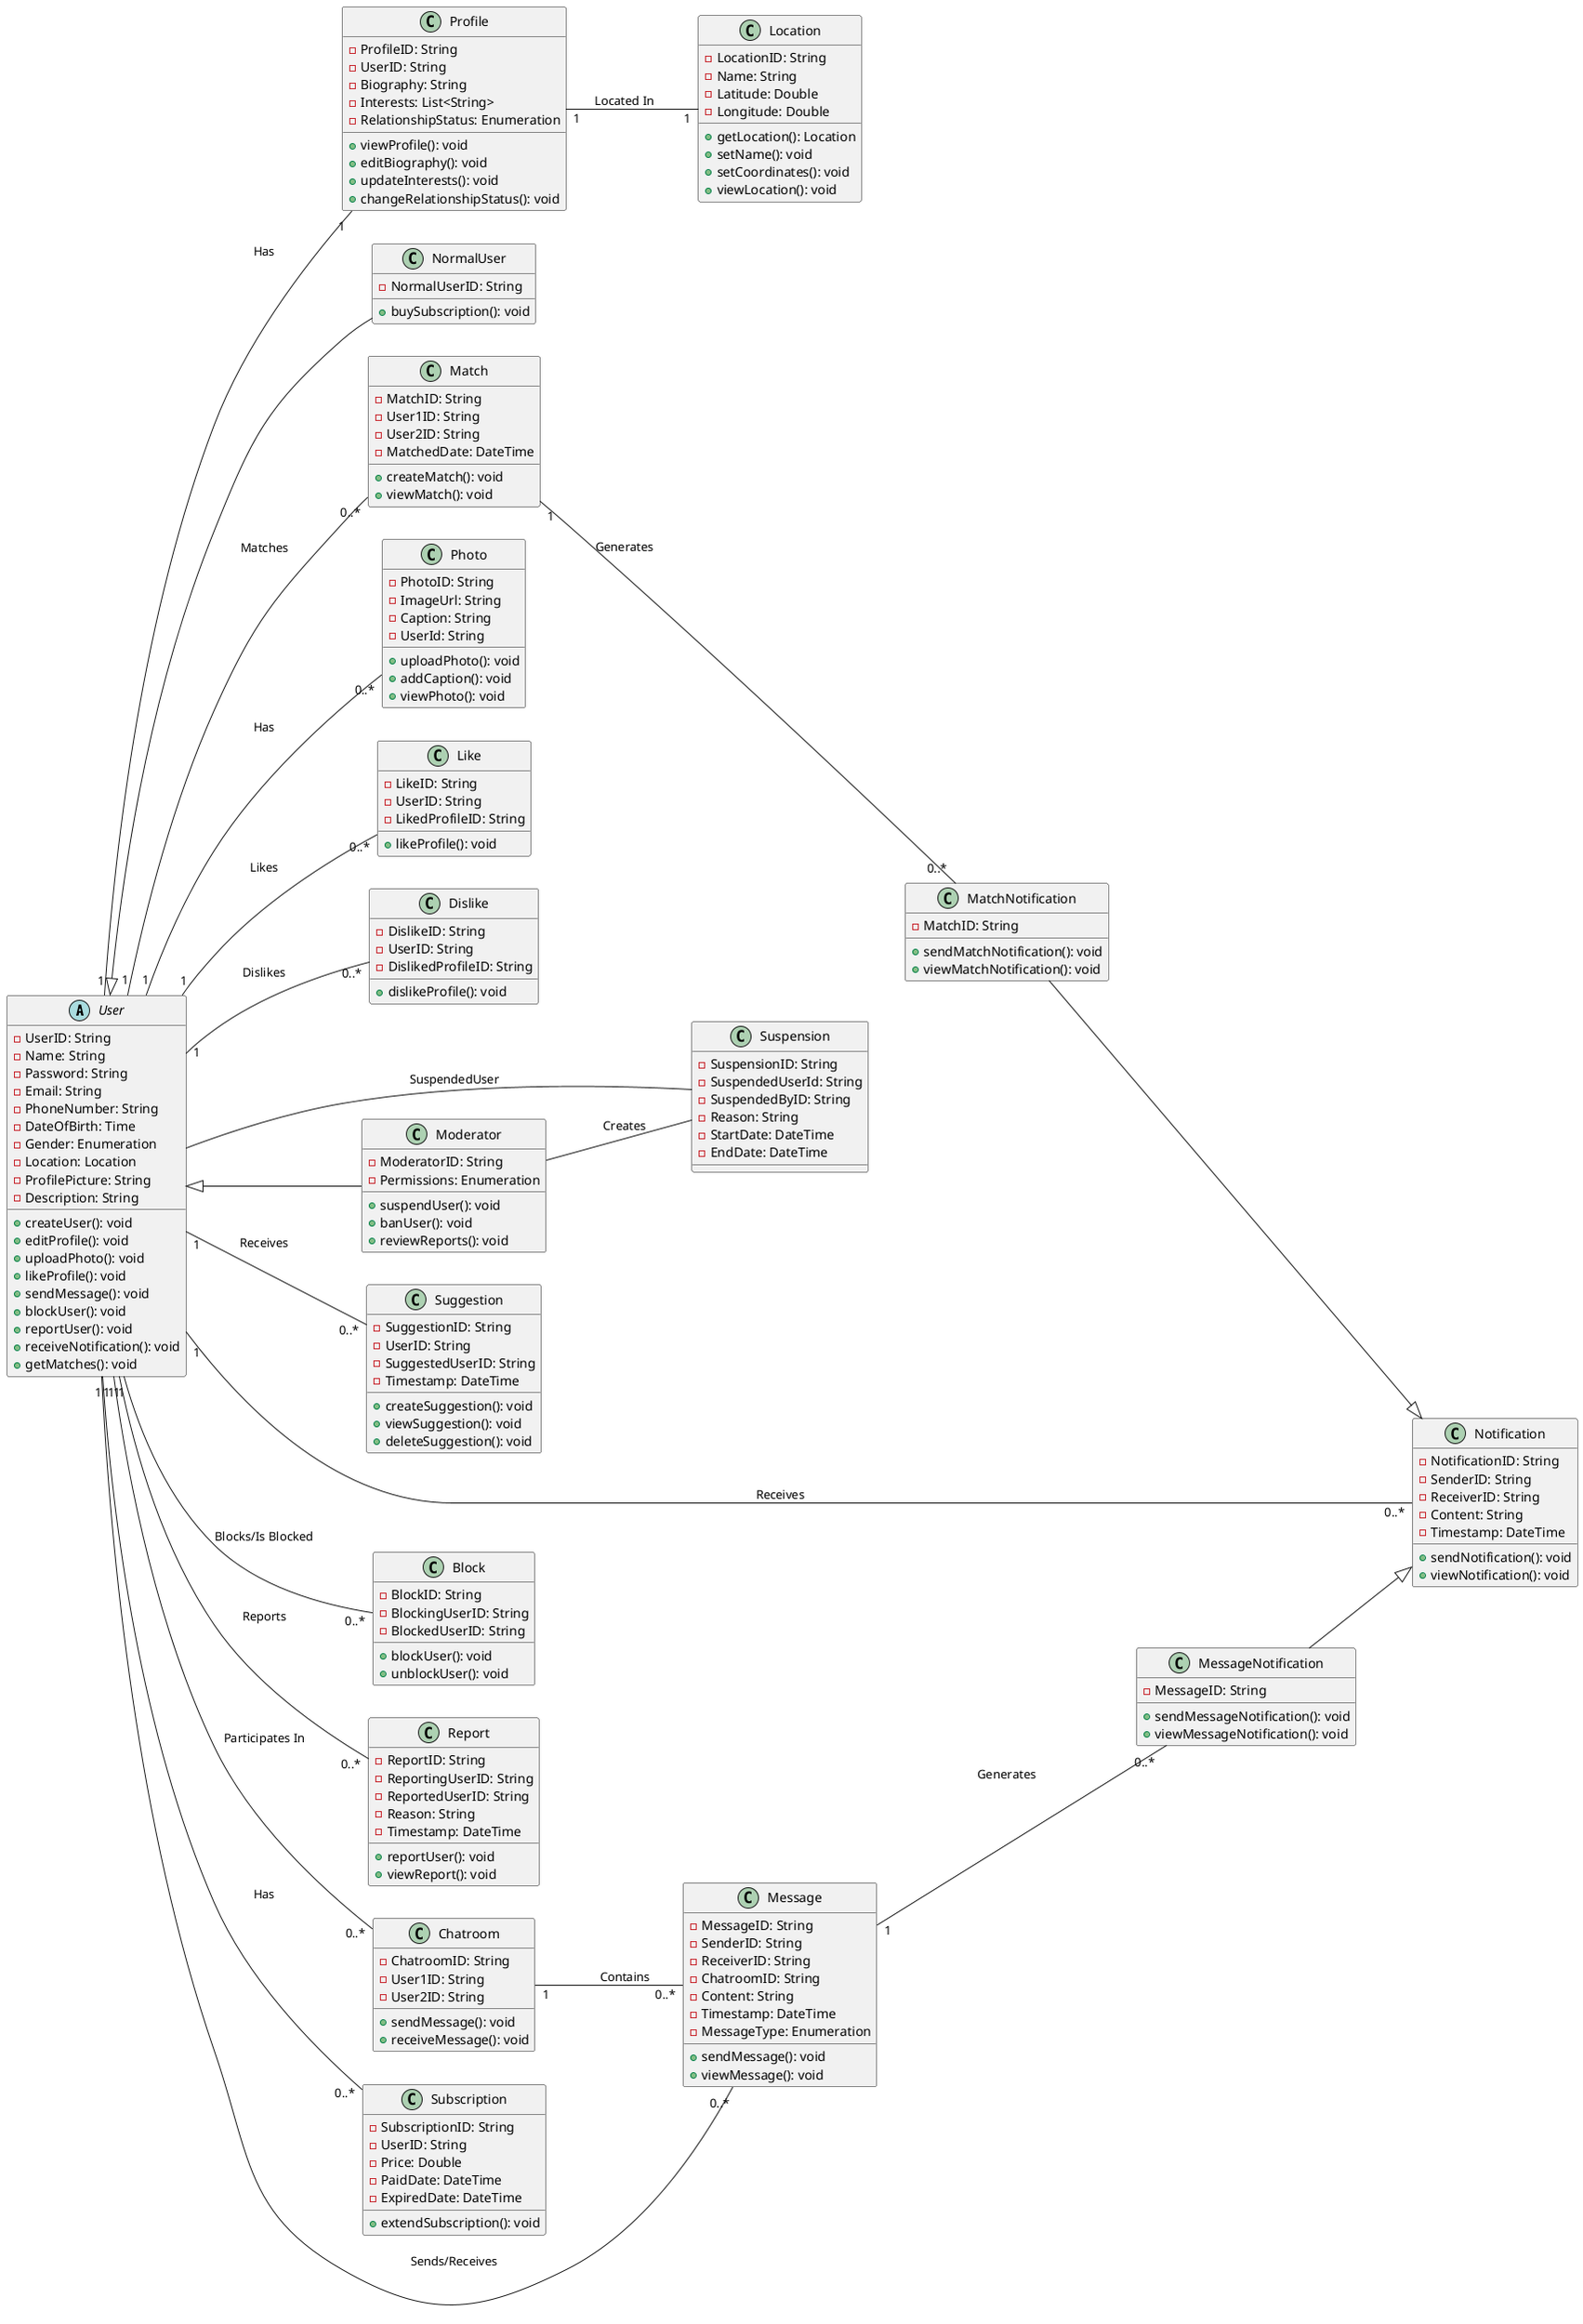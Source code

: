 @startuml
left to right direction

abstract class User {
  - UserID: String
  - Name: String
  - Password: String
  - Email: String
  - PhoneNumber: String
  - DateOfBirth: Time
  - Gender: Enumeration
  - Location: Location
  - ProfilePicture: String
  - Description: String
  + createUser(): void
  + editProfile(): void
  + uploadPhoto(): void
  + likeProfile(): void
  + sendMessage(): void
  + blockUser(): void
  + reportUser(): void
  + receiveNotification(): void
  + getMatches(): void
}

class Moderator {
  - ModeratorID: String
  - Permissions: Enumeration
  + suspendUser(): void
  + banUser(): void
  + reviewReports(): void
}

class NormalUser {
  - NormalUserID: String
  + buySubscription(): void
}

class Suspension {
  - SuspensionID: String
  - SuspendedUserId: String
  - SuspendedByID: String
  - Reason: String
  - StartDate: DateTime
  - EndDate: DateTime
}

class Profile {
  - ProfileID: String
  - UserID: String
  - Biography: String
  - Interests: List<String>
  - RelationshipStatus: Enumeration
  + viewProfile(): void
  + editBiography(): void
  + updateInterests(): void
  + changeRelationshipStatus(): void
}

class Photo {
  - PhotoID: String
  - ImageUrl: String
  - Caption: String
  - UserId: String
  + uploadPhoto(): void
  + addCaption(): void
  + viewPhoto(): void
}

class Like {
  - LikeID: String
  - UserID: String
  - LikedProfileID: String
  + likeProfile(): void
}

class Dislike {
  - DislikeID: String
  - UserID: String
  - DislikedProfileID: String
  + dislikeProfile(): void
}

class Match {
  - MatchID: String
  - User1ID: String
  - User2ID: String
  - MatchedDate: DateTime
  + createMatch(): void
  + viewMatch(): void
}

class Message {
  - MessageID: String
  - SenderID: String
  - ReceiverID: String
  - ChatroomID: String
  - Content: String
  - Timestamp: DateTime
  - MessageType: Enumeration
  + sendMessage(): void
  + viewMessage(): void
}

class Suggestion {
  - SuggestionID: String
  - UserID: String
  - SuggestedUserID: String
  - Timestamp: DateTime
  + createSuggestion(): void
  + viewSuggestion(): void
  + deleteSuggestion(): void
}

class Notification {
  - NotificationID: String
  - SenderID: String
  - ReceiverID: String
  - Content: String
  - Timestamp: DateTime
  + sendNotification(): void
  + viewNotification(): void
}

class MatchNotification {
  - MatchID: String
  + sendMatchNotification(): void
  + viewMatchNotification(): void
}

class MessageNotification {
  - MessageID: String
  + sendMessageNotification(): void
  + viewMessageNotification(): void
}

class Block {
  - BlockID: String
  - BlockingUserID: String
  - BlockedUserID: String
  + blockUser(): void
  + unblockUser(): void
}

class Report {
  - ReportID: String
  - ReportingUserID: String
  - ReportedUserID: String
  - Reason: String
  - Timestamp: DateTime
  + reportUser(): void
  + viewReport(): void
}

class Location {
  - LocationID: String
  - Name: String
  - Latitude: Double
  - Longitude: Double
  + getLocation(): Location
  + setName(): void
  + setCoordinates(): void
  + viewLocation(): void
}

class Chatroom {
  - ChatroomID: String
  - User1ID: String
  - User2ID: String
  + sendMessage(): void
  + receiveMessage(): void
}

class Subscription {
  - SubscriptionID: String
  - UserID: String
  - Price: Double
  - PaidDate: DateTime
  - ExpiredDate: DateTime
  + extendSubscription(): void
}

User "1" -- "0..*" Chatroom : Participates In
User "1" -- "0..*" Subscription : Has
User "1" -- "1" Profile : Has
User "1" -- "0..*" Photo : Has
User "1" -- "0..*" Like : Likes
User "1" -- "0..*" Dislike : Dislikes
User "1" -- "0..*" Match : Matches
User "1" -- "0..*" Message : Sends/Receives
User "1" -- "0..*" Block : Blocks/Is Blocked
User "1" -- "0..*" Report : Reports
User "1" -- "0..*" Notification : Receives
Profile "1" -- "1" Location : Located In
Chatroom "1" -- "0..*" Message : Contains
User "1" -- "0..*" Suggestion : Receives

Moderator -- Suspension : Creates
Suspension -- User : SuspendedUser
User <|-- NormalUser

User <|-- Moderator

MatchNotification --|> Notification
Match "1" -- "0..*" MatchNotification : Generates

MessageNotification --|> Notification
Message "1" -- "0..*" MessageNotification : Generates
@enduml
